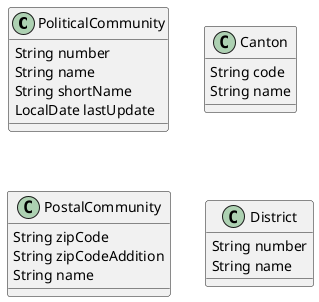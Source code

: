 @startuml

class PoliticalCommunity [[java:ch.aaap.assignment.model.PoliticalCommunity]] {
	String number
	String name
	String shortName
	LocalDate lastUpdate
}

class Canton [[java:ch.aaap.assignment.model.Canton]] {
	String code
	String name
}

class PostalCommunity [[java:ch.aaap.assignment.model.PostalCommunity]] {
	String zipCode
	String zipCodeAddition
	String name
}

class District [[java:ch.aaap.assignment.model.District]] {
	String number
	String name
}

@enduml

